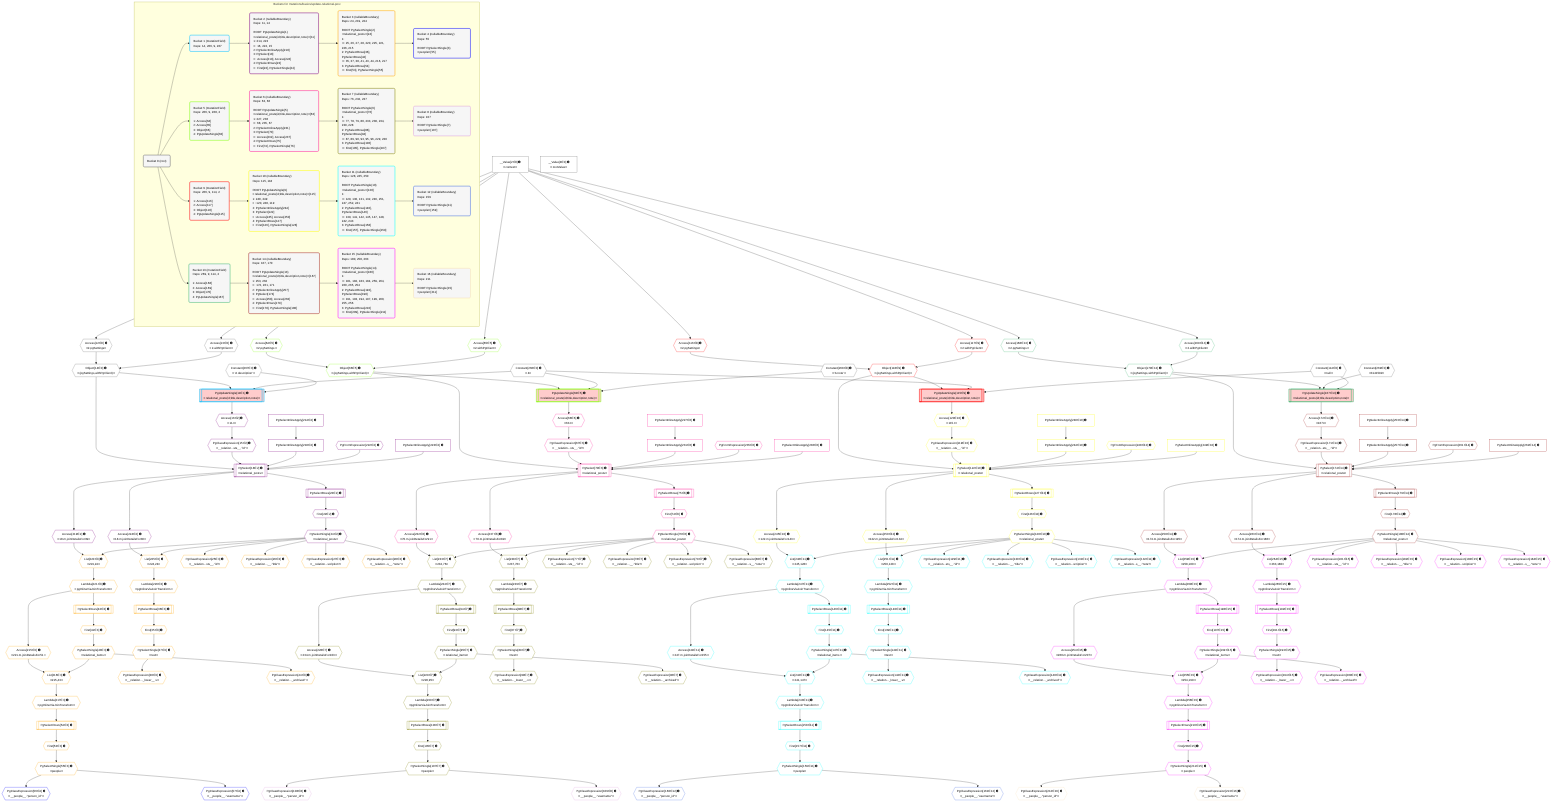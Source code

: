 %%{init: {'themeVariables': { 'fontSize': '12px'}}}%%
graph TD
    classDef path fill:#eee,stroke:#000,color:#000
    classDef plan fill:#fff,stroke-width:1px,color:#000
    classDef itemplan fill:#fff,stroke-width:2px,color:#000
    classDef unbatchedplan fill:#dff,stroke-width:1px,color:#000
    classDef sideeffectplan fill:#fcc,stroke-width:2px,color:#000
    classDef bucket fill:#f6f6f6,color:#000,stroke-width:2px,text-align:left


    %% plan dependencies
    Object14{{"Object[14∈0] ➊<br />ᐸ{pgSettings,withPgClient}ᐳ"}}:::plan
    Access12{{"Access[12∈0] ➊<br />ᐸ2.pgSettingsᐳ"}}:::plan
    Access13{{"Access[13∈0] ➊<br />ᐸ2.withPgClientᐳ"}}:::plan
    Access12 & Access13 --> Object14
    __Value2["__Value[2∈0] ➊<br />ᐸcontextᐳ"]:::plan
    __Value2 --> Access12
    __Value2 --> Access13
    __Value4["__Value[4∈0] ➊<br />ᐸrootValueᐳ"]:::plan
    Constant114{{"Constant[114∈0] ➊<br />ᐸnullᐳ"}}:::plan
    Constant266{{"Constant[266∈0] ➊<br />ᐸ4ᐳ"}}:::plan
    Constant267{{"Constant[267∈0] ➊<br />ᐸ'A description'ᐳ"}}:::plan
    Constant268{{"Constant[268∈0] ➊<br />ᐸ'A note'ᐳ"}}:::plan
    Constant269{{"Constant[269∈0] ➊<br />ᐸ3141592ᐳ"}}:::plan
    PgUpdateSingle11[["PgUpdateSingle[11∈1] ➊<br />ᐸrelational_posts(id;title,description,note)ᐳ"]]:::sideeffectplan
    Object14 & Constant266 & Constant267 --> PgUpdateSingle11
    PgSelect18[["PgSelect[18∈2] ➊<br />ᐸrelational_postsᐳ"]]:::plan
    PgClassExpression15{{"PgClassExpression[15∈2] ➊<br />ᐸ__relation...sts__.”id”ᐳ"}}:::plan
    PgSelectInlineApply218["PgSelectInlineApply[218∈2] ➊"]:::plan
    PgFromExpression222{{"PgFromExpression[222∈2] ➊"}}:::plan
    PgSelectInlineApply223["PgSelectInlineApply[223∈2] ➊"]:::plan
    Object14 & PgClassExpression15 & PgSelectInlineApply218 & PgFromExpression222 & PgSelectInlineApply223 --> PgSelect18
    Access16{{"Access[16∈2] ➊<br />ᐸ11.tᐳ"}}:::plan
    Access16 --> PgClassExpression15
    PgUpdateSingle11 --> Access16
    First22{{"First[22∈2] ➊"}}:::plan
    PgSelectRows23[["PgSelectRows[23∈2] ➊"]]:::plan
    PgSelectRows23 --> First22
    PgSelect18 --> PgSelectRows23
    PgSelectSingle24{{"PgSelectSingle[24∈2] ➊<br />ᐸrelational_postsᐳ"}}:::plan
    First22 --> PgSelectSingle24
    PgSelectInlineApply214["PgSelectInlineApply[214∈2] ➊"]:::plan
    PgSelectInlineApply214 --> PgSelectInlineApply218
    Access219{{"Access[219∈2] ➊<br />ᐸ18.m.joinDetailsFor39ᐳ"}}:::plan
    PgSelect18 --> Access219
    Access224{{"Access[224∈2] ➊<br />ᐸ18.m.joinDetailsFor30ᐳ"}}:::plan
    PgSelect18 --> Access224
    List216{{"List[216∈3] ➊<br />ᐸ215,43ᐳ"}}:::plan
    Access215{{"Access[215∈3] ➊<br />ᐸ221.m.joinDetailsFor51ᐳ"}}:::plan
    PgSelectSingle43{{"PgSelectSingle[43∈3] ➊<br />ᐸrelational_itemsᐳ"}}:::plan
    Access215 & PgSelectSingle43 --> List216
    List220{{"List[220∈3] ➊<br />ᐸ219,24ᐳ"}}:::plan
    Access219 & PgSelectSingle24 --> List220
    List225{{"List[225∈3] ➊<br />ᐸ224,24ᐳ"}}:::plan
    Access224 & PgSelectSingle24 --> List225
    PgClassExpression25{{"PgClassExpression[25∈3] ➊<br />ᐸ__relation...sts__.”id”ᐳ"}}:::plan
    PgSelectSingle24 --> PgClassExpression25
    PgClassExpression26{{"PgClassExpression[26∈3] ➊<br />ᐸ__relation...__.”title”ᐳ"}}:::plan
    PgSelectSingle24 --> PgClassExpression26
    PgClassExpression27{{"PgClassExpression[27∈3] ➊<br />ᐸ__relation...scription”ᐳ"}}:::plan
    PgSelectSingle24 --> PgClassExpression27
    PgClassExpression28{{"PgClassExpression[28∈3] ➊<br />ᐸ__relation...s__.”note”ᐳ"}}:::plan
    PgSelectSingle24 --> PgClassExpression28
    First35{{"First[35∈3] ➊"}}:::plan
    PgSelectRows36[["PgSelectRows[36∈3] ➊"]]:::plan
    PgSelectRows36 --> First35
    Lambda226{{"Lambda[226∈3] ➊<br />ᐸpgInlineViaJoinTransformᐳ"}}:::plan
    Lambda226 --> PgSelectRows36
    PgSelectSingle37{{"PgSelectSingle[37∈3] ➊<br />ᐸtextᐳ"}}:::plan
    First35 --> PgSelectSingle37
    PgClassExpression38{{"PgClassExpression[38∈3] ➊<br />ᐸ__relation..._lower__.vᐳ"}}:::plan
    PgSelectSingle37 --> PgClassExpression38
    First41{{"First[41∈3] ➊"}}:::plan
    PgSelectRows42[["PgSelectRows[42∈3] ➊"]]:::plan
    PgSelectRows42 --> First41
    Lambda221{{"Lambda[221∈3] ➊<br />ᐸpgInlineViaJoinTransformᐳ"}}:::plan
    Lambda221 --> PgSelectRows42
    First41 --> PgSelectSingle43
    PgClassExpression44{{"PgClassExpression[44∈3] ➊<br />ᐸ__relation..._archived”ᐳ"}}:::plan
    PgSelectSingle43 --> PgClassExpression44
    First53{{"First[53∈3] ➊"}}:::plan
    PgSelectRows54[["PgSelectRows[54∈3] ➊"]]:::plan
    PgSelectRows54 --> First53
    Lambda217{{"Lambda[217∈3] ➊<br />ᐸpgInlineViaJoinTransformᐳ"}}:::plan
    Lambda217 --> PgSelectRows54
    PgSelectSingle55{{"PgSelectSingle[55∈3] ➊<br />ᐸpeopleᐳ"}}:::plan
    First53 --> PgSelectSingle55
    Lambda221 --> Access215
    List216 --> Lambda217
    List220 --> Lambda221
    List225 --> Lambda226
    PgClassExpression56{{"PgClassExpression[56∈4] ➊<br />ᐸ__people__.”person_id”ᐳ"}}:::plan
    PgSelectSingle55 --> PgClassExpression56
    PgClassExpression57{{"PgClassExpression[57∈4] ➊<br />ᐸ__people__.”username”ᐳ"}}:::plan
    PgSelectSingle55 --> PgClassExpression57
    PgUpdateSingle63[["PgUpdateSingle[63∈5] ➊<br />ᐸrelational_posts(id;title,description,note)ᐳ"]]:::sideeffectplan
    Object66{{"Object[66∈5] ➊<br />ᐸ{pgSettings,withPgClient}ᐳ"}}:::plan
    Object66 & Constant266 & Constant268 --> PgUpdateSingle63
    Access64{{"Access[64∈5] ➊<br />ᐸ2.pgSettingsᐳ"}}:::plan
    Access65{{"Access[65∈5] ➊<br />ᐸ2.withPgClientᐳ"}}:::plan
    Access64 & Access65 --> Object66
    __Value2 --> Access64
    __Value2 --> Access65
    PgSelect70[["PgSelect[70∈6] ➊<br />ᐸrelational_postsᐳ"]]:::plan
    PgClassExpression67{{"PgClassExpression[67∈6] ➊<br />ᐸ__relation...sts__.”id”ᐳ"}}:::plan
    PgSelectInlineApply231["PgSelectInlineApply[231∈6] ➊"]:::plan
    PgFromExpression235{{"PgFromExpression[235∈6] ➊"}}:::plan
    PgSelectInlineApply236["PgSelectInlineApply[236∈6] ➊"]:::plan
    Object66 & PgClassExpression67 & PgSelectInlineApply231 & PgFromExpression235 & PgSelectInlineApply236 --> PgSelect70
    Access68{{"Access[68∈6] ➊<br />ᐸ63.tᐳ"}}:::plan
    Access68 --> PgClassExpression67
    PgUpdateSingle63 --> Access68
    First74{{"First[74∈6] ➊"}}:::plan
    PgSelectRows75[["PgSelectRows[75∈6] ➊"]]:::plan
    PgSelectRows75 --> First74
    PgSelect70 --> PgSelectRows75
    PgSelectSingle76{{"PgSelectSingle[76∈6] ➊<br />ᐸrelational_postsᐳ"}}:::plan
    First74 --> PgSelectSingle76
    PgSelectInlineApply227["PgSelectInlineApply[227∈6] ➊"]:::plan
    PgSelectInlineApply227 --> PgSelectInlineApply231
    Access232{{"Access[232∈6] ➊<br />ᐸ70.m.joinDetailsFor91ᐳ"}}:::plan
    PgSelect70 --> Access232
    Access237{{"Access[237∈6] ➊<br />ᐸ70.m.joinDetailsFor82ᐳ"}}:::plan
    PgSelect70 --> Access237
    List229{{"List[229∈7] ➊<br />ᐸ228,95ᐳ"}}:::plan
    Access228{{"Access[228∈7] ➊<br />ᐸ234.m.joinDetailsFor103ᐳ"}}:::plan
    PgSelectSingle95{{"PgSelectSingle[95∈7] ➊<br />ᐸrelational_itemsᐳ"}}:::plan
    Access228 & PgSelectSingle95 --> List229
    List233{{"List[233∈7] ➊<br />ᐸ232,76ᐳ"}}:::plan
    Access232 & PgSelectSingle76 --> List233
    List238{{"List[238∈7] ➊<br />ᐸ237,76ᐳ"}}:::plan
    Access237 & PgSelectSingle76 --> List238
    PgClassExpression77{{"PgClassExpression[77∈7] ➊<br />ᐸ__relation...sts__.”id”ᐳ"}}:::plan
    PgSelectSingle76 --> PgClassExpression77
    PgClassExpression78{{"PgClassExpression[78∈7] ➊<br />ᐸ__relation...__.”title”ᐳ"}}:::plan
    PgSelectSingle76 --> PgClassExpression78
    PgClassExpression79{{"PgClassExpression[79∈7] ➊<br />ᐸ__relation...scription”ᐳ"}}:::plan
    PgSelectSingle76 --> PgClassExpression79
    PgClassExpression80{{"PgClassExpression[80∈7] ➊<br />ᐸ__relation...s__.”note”ᐳ"}}:::plan
    PgSelectSingle76 --> PgClassExpression80
    First87{{"First[87∈7] ➊"}}:::plan
    PgSelectRows88[["PgSelectRows[88∈7] ➊"]]:::plan
    PgSelectRows88 --> First87
    Lambda239{{"Lambda[239∈7] ➊<br />ᐸpgInlineViaJoinTransformᐳ"}}:::plan
    Lambda239 --> PgSelectRows88
    PgSelectSingle89{{"PgSelectSingle[89∈7] ➊<br />ᐸtextᐳ"}}:::plan
    First87 --> PgSelectSingle89
    PgClassExpression90{{"PgClassExpression[90∈7] ➊<br />ᐸ__relation..._lower__.vᐳ"}}:::plan
    PgSelectSingle89 --> PgClassExpression90
    First93{{"First[93∈7] ➊"}}:::plan
    PgSelectRows94[["PgSelectRows[94∈7] ➊"]]:::plan
    PgSelectRows94 --> First93
    Lambda234{{"Lambda[234∈7] ➊<br />ᐸpgInlineViaJoinTransformᐳ"}}:::plan
    Lambda234 --> PgSelectRows94
    First93 --> PgSelectSingle95
    PgClassExpression96{{"PgClassExpression[96∈7] ➊<br />ᐸ__relation..._archived”ᐳ"}}:::plan
    PgSelectSingle95 --> PgClassExpression96
    First105{{"First[105∈7] ➊"}}:::plan
    PgSelectRows106[["PgSelectRows[106∈7] ➊"]]:::plan
    PgSelectRows106 --> First105
    Lambda230{{"Lambda[230∈7] ➊<br />ᐸpgInlineViaJoinTransformᐳ"}}:::plan
    Lambda230 --> PgSelectRows106
    PgSelectSingle107{{"PgSelectSingle[107∈7] ➊<br />ᐸpeopleᐳ"}}:::plan
    First105 --> PgSelectSingle107
    Lambda234 --> Access228
    List229 --> Lambda230
    List233 --> Lambda234
    List238 --> Lambda239
    PgClassExpression108{{"PgClassExpression[108∈8] ➊<br />ᐸ__people__.”person_id”ᐳ"}}:::plan
    PgSelectSingle107 --> PgClassExpression108
    PgClassExpression109{{"PgClassExpression[109∈8] ➊<br />ᐸ__people__.”username”ᐳ"}}:::plan
    PgSelectSingle107 --> PgClassExpression109
    PgUpdateSingle115[["PgUpdateSingle[115∈9] ➊<br />ᐸrelational_posts(id;title,description,note)ᐳ"]]:::sideeffectplan
    Object118{{"Object[118∈9] ➊<br />ᐸ{pgSettings,withPgClient}ᐳ"}}:::plan
    Object118 & Constant266 & Constant114 --> PgUpdateSingle115
    Access116{{"Access[116∈9] ➊<br />ᐸ2.pgSettingsᐳ"}}:::plan
    Access117{{"Access[117∈9] ➊<br />ᐸ2.withPgClientᐳ"}}:::plan
    Access116 & Access117 --> Object118
    __Value2 --> Access116
    __Value2 --> Access117
    PgSelect122[["PgSelect[122∈10] ➊<br />ᐸrelational_postsᐳ"]]:::plan
    PgClassExpression119{{"PgClassExpression[119∈10] ➊<br />ᐸ__relation...sts__.”id”ᐳ"}}:::plan
    PgSelectInlineApply244["PgSelectInlineApply[244∈10] ➊"]:::plan
    PgFromExpression248{{"PgFromExpression[248∈10] ➊"}}:::plan
    PgSelectInlineApply249["PgSelectInlineApply[249∈10] ➊"]:::plan
    Object118 & PgClassExpression119 & PgSelectInlineApply244 & PgFromExpression248 & PgSelectInlineApply249 --> PgSelect122
    Access120{{"Access[120∈10] ➊<br />ᐸ115.tᐳ"}}:::plan
    Access120 --> PgClassExpression119
    PgUpdateSingle115 --> Access120
    First126{{"First[126∈10] ➊"}}:::plan
    PgSelectRows127[["PgSelectRows[127∈10] ➊"]]:::plan
    PgSelectRows127 --> First126
    PgSelect122 --> PgSelectRows127
    PgSelectSingle128{{"PgSelectSingle[128∈10] ➊<br />ᐸrelational_postsᐳ"}}:::plan
    First126 --> PgSelectSingle128
    PgSelectInlineApply240["PgSelectInlineApply[240∈10] ➊"]:::plan
    PgSelectInlineApply240 --> PgSelectInlineApply244
    Access245{{"Access[245∈10] ➊<br />ᐸ122.m.joinDetailsFor143ᐳ"}}:::plan
    PgSelect122 --> Access245
    Access250{{"Access[250∈10] ➊<br />ᐸ122.m.joinDetailsFor134ᐳ"}}:::plan
    PgSelect122 --> Access250
    List242{{"List[242∈11] ➊<br />ᐸ241,147ᐳ"}}:::plan
    Access241{{"Access[241∈11] ➊<br />ᐸ247.m.joinDetailsFor155ᐳ"}}:::plan
    PgSelectSingle147{{"PgSelectSingle[147∈11] ➊<br />ᐸrelational_itemsᐳ"}}:::plan
    Access241 & PgSelectSingle147 --> List242
    List246{{"List[246∈11] ➊<br />ᐸ245,128ᐳ"}}:::plan
    Access245 & PgSelectSingle128 --> List246
    List251{{"List[251∈11] ➊<br />ᐸ250,128ᐳ"}}:::plan
    Access250 & PgSelectSingle128 --> List251
    PgClassExpression129{{"PgClassExpression[129∈11] ➊<br />ᐸ__relation...sts__.”id”ᐳ"}}:::plan
    PgSelectSingle128 --> PgClassExpression129
    PgClassExpression130{{"PgClassExpression[130∈11] ➊<br />ᐸ__relation...__.”title”ᐳ"}}:::plan
    PgSelectSingle128 --> PgClassExpression130
    PgClassExpression131{{"PgClassExpression[131∈11] ➊<br />ᐸ__relation...scription”ᐳ"}}:::plan
    PgSelectSingle128 --> PgClassExpression131
    PgClassExpression132{{"PgClassExpression[132∈11] ➊<br />ᐸ__relation...s__.”note”ᐳ"}}:::plan
    PgSelectSingle128 --> PgClassExpression132
    First139{{"First[139∈11] ➊"}}:::plan
    PgSelectRows140[["PgSelectRows[140∈11] ➊"]]:::plan
    PgSelectRows140 --> First139
    Lambda252{{"Lambda[252∈11] ➊<br />ᐸpgInlineViaJoinTransformᐳ"}}:::plan
    Lambda252 --> PgSelectRows140
    PgSelectSingle141{{"PgSelectSingle[141∈11] ➊<br />ᐸtextᐳ"}}:::plan
    First139 --> PgSelectSingle141
    PgClassExpression142{{"PgClassExpression[142∈11] ➊<br />ᐸ__relation..._lower__.vᐳ"}}:::plan
    PgSelectSingle141 --> PgClassExpression142
    First145{{"First[145∈11] ➊"}}:::plan
    PgSelectRows146[["PgSelectRows[146∈11] ➊"]]:::plan
    PgSelectRows146 --> First145
    Lambda247{{"Lambda[247∈11] ➊<br />ᐸpgInlineViaJoinTransformᐳ"}}:::plan
    Lambda247 --> PgSelectRows146
    First145 --> PgSelectSingle147
    PgClassExpression148{{"PgClassExpression[148∈11] ➊<br />ᐸ__relation..._archived”ᐳ"}}:::plan
    PgSelectSingle147 --> PgClassExpression148
    First157{{"First[157∈11] ➊"}}:::plan
    PgSelectRows158[["PgSelectRows[158∈11] ➊"]]:::plan
    PgSelectRows158 --> First157
    Lambda243{{"Lambda[243∈11] ➊<br />ᐸpgInlineViaJoinTransformᐳ"}}:::plan
    Lambda243 --> PgSelectRows158
    PgSelectSingle159{{"PgSelectSingle[159∈11] ➊<br />ᐸpeopleᐳ"}}:::plan
    First157 --> PgSelectSingle159
    Lambda247 --> Access241
    List242 --> Lambda243
    List246 --> Lambda247
    List251 --> Lambda252
    PgClassExpression160{{"PgClassExpression[160∈12] ➊<br />ᐸ__people__.”person_id”ᐳ"}}:::plan
    PgSelectSingle159 --> PgClassExpression160
    PgClassExpression161{{"PgClassExpression[161∈12] ➊<br />ᐸ__people__.”username”ᐳ"}}:::plan
    PgSelectSingle159 --> PgClassExpression161
    PgUpdateSingle167[["PgUpdateSingle[167∈13] ➊<br />ᐸrelational_posts(id;title,description,note)ᐳ"]]:::sideeffectplan
    Object170{{"Object[170∈13] ➊<br />ᐸ{pgSettings,withPgClient}ᐳ"}}:::plan
    Object170 & Constant269 & Constant114 --> PgUpdateSingle167
    Access168{{"Access[168∈13] ➊<br />ᐸ2.pgSettingsᐳ"}}:::plan
    Access169{{"Access[169∈13] ➊<br />ᐸ2.withPgClientᐳ"}}:::plan
    Access168 & Access169 --> Object170
    __Value2 --> Access168
    __Value2 --> Access169
    PgSelect174[["PgSelect[174∈14] ➊<br />ᐸrelational_postsᐳ"]]:::plan
    PgClassExpression171{{"PgClassExpression[171∈14] ➊<br />ᐸ__relation...sts__.”id”ᐳ"}}:::plan
    PgSelectInlineApply257["PgSelectInlineApply[257∈14] ➊"]:::plan
    PgFromExpression261{{"PgFromExpression[261∈14] ➊"}}:::plan
    PgSelectInlineApply262["PgSelectInlineApply[262∈14] ➊"]:::plan
    Object170 & PgClassExpression171 & PgSelectInlineApply257 & PgFromExpression261 & PgSelectInlineApply262 --> PgSelect174
    Access172{{"Access[172∈14] ➊<br />ᐸ167.tᐳ"}}:::plan
    Access172 --> PgClassExpression171
    PgUpdateSingle167 --> Access172
    First178{{"First[178∈14] ➊"}}:::plan
    PgSelectRows179[["PgSelectRows[179∈14] ➊"]]:::plan
    PgSelectRows179 --> First178
    PgSelect174 --> PgSelectRows179
    PgSelectSingle180{{"PgSelectSingle[180∈14] ➊<br />ᐸrelational_postsᐳ"}}:::plan
    First178 --> PgSelectSingle180
    PgSelectInlineApply253["PgSelectInlineApply[253∈14] ➊"]:::plan
    PgSelectInlineApply253 --> PgSelectInlineApply257
    Access258{{"Access[258∈14] ➊<br />ᐸ174.m.joinDetailsFor195ᐳ"}}:::plan
    PgSelect174 --> Access258
    Access263{{"Access[263∈14] ➊<br />ᐸ174.m.joinDetailsFor186ᐳ"}}:::plan
    PgSelect174 --> Access263
    List255{{"List[255∈15] ➊<br />ᐸ254,199ᐳ"}}:::plan
    Access254{{"Access[254∈15] ➊<br />ᐸ260.m.joinDetailsFor207ᐳ"}}:::plan
    PgSelectSingle199{{"PgSelectSingle[199∈15] ➊<br />ᐸrelational_itemsᐳ"}}:::plan
    Access254 & PgSelectSingle199 --> List255
    List259{{"List[259∈15] ➊<br />ᐸ258,180ᐳ"}}:::plan
    Access258 & PgSelectSingle180 --> List259
    List264{{"List[264∈15] ➊<br />ᐸ263,180ᐳ"}}:::plan
    Access263 & PgSelectSingle180 --> List264
    PgClassExpression181{{"PgClassExpression[181∈15] ➊<br />ᐸ__relation...sts__.”id”ᐳ"}}:::plan
    PgSelectSingle180 --> PgClassExpression181
    PgClassExpression182{{"PgClassExpression[182∈15] ➊<br />ᐸ__relation...__.”title”ᐳ"}}:::plan
    PgSelectSingle180 --> PgClassExpression182
    PgClassExpression183{{"PgClassExpression[183∈15] ➊<br />ᐸ__relation...scription”ᐳ"}}:::plan
    PgSelectSingle180 --> PgClassExpression183
    PgClassExpression184{{"PgClassExpression[184∈15] ➊<br />ᐸ__relation...s__.”note”ᐳ"}}:::plan
    PgSelectSingle180 --> PgClassExpression184
    First191{{"First[191∈15] ➊"}}:::plan
    PgSelectRows192[["PgSelectRows[192∈15] ➊"]]:::plan
    PgSelectRows192 --> First191
    Lambda265{{"Lambda[265∈15] ➊<br />ᐸpgInlineViaJoinTransformᐳ"}}:::plan
    Lambda265 --> PgSelectRows192
    PgSelectSingle193{{"PgSelectSingle[193∈15] ➊<br />ᐸtextᐳ"}}:::plan
    First191 --> PgSelectSingle193
    PgClassExpression194{{"PgClassExpression[194∈15] ➊<br />ᐸ__relation..._lower__.vᐳ"}}:::plan
    PgSelectSingle193 --> PgClassExpression194
    First197{{"First[197∈15] ➊"}}:::plan
    PgSelectRows198[["PgSelectRows[198∈15] ➊"]]:::plan
    PgSelectRows198 --> First197
    Lambda260{{"Lambda[260∈15] ➊<br />ᐸpgInlineViaJoinTransformᐳ"}}:::plan
    Lambda260 --> PgSelectRows198
    First197 --> PgSelectSingle199
    PgClassExpression200{{"PgClassExpression[200∈15] ➊<br />ᐸ__relation..._archived”ᐳ"}}:::plan
    PgSelectSingle199 --> PgClassExpression200
    First209{{"First[209∈15] ➊"}}:::plan
    PgSelectRows210[["PgSelectRows[210∈15] ➊"]]:::plan
    PgSelectRows210 --> First209
    Lambda256{{"Lambda[256∈15] ➊<br />ᐸpgInlineViaJoinTransformᐳ"}}:::plan
    Lambda256 --> PgSelectRows210
    PgSelectSingle211{{"PgSelectSingle[211∈15] ➊<br />ᐸpeopleᐳ"}}:::plan
    First209 --> PgSelectSingle211
    Lambda260 --> Access254
    List255 --> Lambda256
    List259 --> Lambda260
    List264 --> Lambda265
    PgClassExpression212{{"PgClassExpression[212∈16] ➊<br />ᐸ__people__.”person_id”ᐳ"}}:::plan
    PgSelectSingle211 --> PgClassExpression212
    PgClassExpression213{{"PgClassExpression[213∈16] ➊<br />ᐸ__people__.”username”ᐳ"}}:::plan
    PgSelectSingle211 --> PgClassExpression213

    %% define steps

    subgraph "Buckets for mutations/basics/update-relational-post"
    Bucket0("Bucket 0 (root)"):::bucket
    classDef bucket0 stroke:#696969
    class Bucket0,__Value2,__Value4,Access12,Access13,Object14,Constant114,Constant266,Constant267,Constant268,Constant269 bucket0
    Bucket1("Bucket 1 (mutationField)<br />Deps: 14, 266, 9, 267"):::bucket
    classDef bucket1 stroke:#00bfff
    class Bucket1,PgUpdateSingle11 bucket1
    Bucket2("Bucket 2 (nullableBoundary)<br />Deps: 11, 14<br /><br />ROOT PgUpdateSingle{1}ᐸrelational_posts(id;title,description,note)ᐳ[11]<br />1: 214, 223<br />ᐳ: 16, 222, 15<br />2: PgSelectInlineApply[218]<br />3: PgSelect[18]<br />ᐳ: Access[219], Access[224]<br />4: PgSelectRows[23]<br />ᐳ: First[22], PgSelectSingle[24]"):::bucket
    classDef bucket2 stroke:#7f007f
    class Bucket2,PgClassExpression15,Access16,PgSelect18,First22,PgSelectRows23,PgSelectSingle24,PgSelectInlineApply214,PgSelectInlineApply218,Access219,PgFromExpression222,PgSelectInlineApply223,Access224 bucket2
    Bucket3("Bucket 3 (nullableBoundary)<br />Deps: 24, 219, 224<br /><br />ROOT PgSelectSingle{2}ᐸrelational_postsᐳ[24]<br />1: <br />ᐳ: 25, 26, 27, 28, 220, 225, 221, 226, 215<br />2: PgSelectRows[36], PgSelectRows[42]<br />ᐳ: 35, 37, 38, 41, 43, 44, 216, 217<br />3: PgSelectRows[54]<br />ᐳ: First[53], PgSelectSingle[55]"):::bucket
    classDef bucket3 stroke:#ffa500
    class Bucket3,PgClassExpression25,PgClassExpression26,PgClassExpression27,PgClassExpression28,First35,PgSelectRows36,PgSelectSingle37,PgClassExpression38,First41,PgSelectRows42,PgSelectSingle43,PgClassExpression44,First53,PgSelectRows54,PgSelectSingle55,Access215,List216,Lambda217,List220,Lambda221,List225,Lambda226 bucket3
    Bucket4("Bucket 4 (nullableBoundary)<br />Deps: 55<br /><br />ROOT PgSelectSingle{3}ᐸpeopleᐳ[55]"):::bucket
    classDef bucket4 stroke:#0000ff
    class Bucket4,PgClassExpression56,PgClassExpression57 bucket4
    Bucket5("Bucket 5 (mutationField)<br />Deps: 266, 9, 268, 2<br /><br />1: Access[64]<br />2: Access[65]<br />3: Object[66]<br />4: PgUpdateSingle[63]"):::bucket
    classDef bucket5 stroke:#7fff00
    class Bucket5,PgUpdateSingle63,Access64,Access65,Object66 bucket5
    Bucket6("Bucket 6 (nullableBoundary)<br />Deps: 63, 66<br /><br />ROOT PgUpdateSingle{5}ᐸrelational_posts(id;title,description,note)ᐳ[63]<br />1: 227, 236<br />ᐳ: 68, 235, 67<br />2: PgSelectInlineApply[231]<br />3: PgSelect[70]<br />ᐳ: Access[232], Access[237]<br />4: PgSelectRows[75]<br />ᐳ: First[74], PgSelectSingle[76]"):::bucket
    classDef bucket6 stroke:#ff1493
    class Bucket6,PgClassExpression67,Access68,PgSelect70,First74,PgSelectRows75,PgSelectSingle76,PgSelectInlineApply227,PgSelectInlineApply231,Access232,PgFromExpression235,PgSelectInlineApply236,Access237 bucket6
    Bucket7("Bucket 7 (nullableBoundary)<br />Deps: 76, 232, 237<br /><br />ROOT PgSelectSingle{6}ᐸrelational_postsᐳ[76]<br />1: <br />ᐳ: 77, 78, 79, 80, 233, 238, 234, 239, 228<br />2: PgSelectRows[88], PgSelectRows[94]<br />ᐳ: 87, 89, 90, 93, 95, 96, 229, 230<br />3: PgSelectRows[106]<br />ᐳ: First[105], PgSelectSingle[107]"):::bucket
    classDef bucket7 stroke:#808000
    class Bucket7,PgClassExpression77,PgClassExpression78,PgClassExpression79,PgClassExpression80,First87,PgSelectRows88,PgSelectSingle89,PgClassExpression90,First93,PgSelectRows94,PgSelectSingle95,PgClassExpression96,First105,PgSelectRows106,PgSelectSingle107,Access228,List229,Lambda230,List233,Lambda234,List238,Lambda239 bucket7
    Bucket8("Bucket 8 (nullableBoundary)<br />Deps: 107<br /><br />ROOT PgSelectSingle{7}ᐸpeopleᐳ[107]"):::bucket
    classDef bucket8 stroke:#dda0dd
    class Bucket8,PgClassExpression108,PgClassExpression109 bucket8
    Bucket9("Bucket 9 (mutationField)<br />Deps: 266, 9, 114, 2<br /><br />1: Access[116]<br />2: Access[117]<br />3: Object[118]<br />4: PgUpdateSingle[115]"):::bucket
    classDef bucket9 stroke:#ff0000
    class Bucket9,PgUpdateSingle115,Access116,Access117,Object118 bucket9
    Bucket10("Bucket 10 (nullableBoundary)<br />Deps: 115, 118<br /><br />ROOT PgUpdateSingle{9}ᐸrelational_posts(id;title,description,note)ᐳ[115]<br />1: 240, 249<br />ᐳ: 120, 248, 119<br />2: PgSelectInlineApply[244]<br />3: PgSelect[122]<br />ᐳ: Access[245], Access[250]<br />4: PgSelectRows[127]<br />ᐳ: First[126], PgSelectSingle[128]"):::bucket
    classDef bucket10 stroke:#ffff00
    class Bucket10,PgClassExpression119,Access120,PgSelect122,First126,PgSelectRows127,PgSelectSingle128,PgSelectInlineApply240,PgSelectInlineApply244,Access245,PgFromExpression248,PgSelectInlineApply249,Access250 bucket10
    Bucket11("Bucket 11 (nullableBoundary)<br />Deps: 128, 245, 250<br /><br />ROOT PgSelectSingle{10}ᐸrelational_postsᐳ[128]<br />1: <br />ᐳ: 129, 130, 131, 132, 246, 251, 247, 252, 241<br />2: PgSelectRows[140], PgSelectRows[146]<br />ᐳ: 139, 141, 142, 145, 147, 148, 242, 243<br />3: PgSelectRows[158]<br />ᐳ: First[157], PgSelectSingle[159]"):::bucket
    classDef bucket11 stroke:#00ffff
    class Bucket11,PgClassExpression129,PgClassExpression130,PgClassExpression131,PgClassExpression132,First139,PgSelectRows140,PgSelectSingle141,PgClassExpression142,First145,PgSelectRows146,PgSelectSingle147,PgClassExpression148,First157,PgSelectRows158,PgSelectSingle159,Access241,List242,Lambda243,List246,Lambda247,List251,Lambda252 bucket11
    Bucket12("Bucket 12 (nullableBoundary)<br />Deps: 159<br /><br />ROOT PgSelectSingle{11}ᐸpeopleᐳ[159]"):::bucket
    classDef bucket12 stroke:#4169e1
    class Bucket12,PgClassExpression160,PgClassExpression161 bucket12
    Bucket13("Bucket 13 (mutationField)<br />Deps: 269, 9, 114, 2<br /><br />1: Access[168]<br />2: Access[169]<br />3: Object[170]<br />4: PgUpdateSingle[167]"):::bucket
    classDef bucket13 stroke:#3cb371
    class Bucket13,PgUpdateSingle167,Access168,Access169,Object170 bucket13
    Bucket14("Bucket 14 (nullableBoundary)<br />Deps: 167, 170<br /><br />ROOT PgUpdateSingle{13}ᐸrelational_posts(id;title,description,note)ᐳ[167]<br />1: 253, 262<br />ᐳ: 172, 261, 171<br />2: PgSelectInlineApply[257]<br />3: PgSelect[174]<br />ᐳ: Access[258], Access[263]<br />4: PgSelectRows[179]<br />ᐳ: First[178], PgSelectSingle[180]"):::bucket
    classDef bucket14 stroke:#a52a2a
    class Bucket14,PgClassExpression171,Access172,PgSelect174,First178,PgSelectRows179,PgSelectSingle180,PgSelectInlineApply253,PgSelectInlineApply257,Access258,PgFromExpression261,PgSelectInlineApply262,Access263 bucket14
    Bucket15("Bucket 15 (nullableBoundary)<br />Deps: 180, 258, 263<br /><br />ROOT PgSelectSingle{14}ᐸrelational_postsᐳ[180]<br />1: <br />ᐳ: 181, 182, 183, 184, 259, 264, 260, 265, 254<br />2: PgSelectRows[192], PgSelectRows[198]<br />ᐳ: 191, 193, 194, 197, 199, 200, 255, 256<br />3: PgSelectRows[210]<br />ᐳ: First[209], PgSelectSingle[211]"):::bucket
    classDef bucket15 stroke:#ff00ff
    class Bucket15,PgClassExpression181,PgClassExpression182,PgClassExpression183,PgClassExpression184,First191,PgSelectRows192,PgSelectSingle193,PgClassExpression194,First197,PgSelectRows198,PgSelectSingle199,PgClassExpression200,First209,PgSelectRows210,PgSelectSingle211,Access254,List255,Lambda256,List259,Lambda260,List264,Lambda265 bucket15
    Bucket16("Bucket 16 (nullableBoundary)<br />Deps: 211<br /><br />ROOT PgSelectSingle{15}ᐸpeopleᐳ[211]"):::bucket
    classDef bucket16 stroke:#f5deb3
    class Bucket16,PgClassExpression212,PgClassExpression213 bucket16
    Bucket0 --> Bucket1 & Bucket5 & Bucket9 & Bucket13
    Bucket1 --> Bucket2
    Bucket2 --> Bucket3
    Bucket3 --> Bucket4
    Bucket5 --> Bucket6
    Bucket6 --> Bucket7
    Bucket7 --> Bucket8
    Bucket9 --> Bucket10
    Bucket10 --> Bucket11
    Bucket11 --> Bucket12
    Bucket13 --> Bucket14
    Bucket14 --> Bucket15
    Bucket15 --> Bucket16
    end